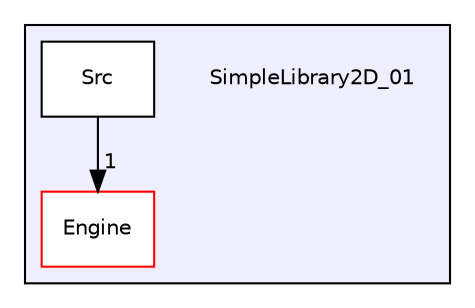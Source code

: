 digraph "C:/Project/GitRepos/DirectX/SimpleLibrary2D_01/SimpleLibrary2D_01/SimpleLibrary2D_01" {
  compound=true
  node [ fontsize="10", fontname="Helvetica"];
  edge [ labelfontsize="10", labelfontname="Helvetica"];
  subgraph clusterdir_01d751825de9ac13df742f0f31d92797 {
    graph [ bgcolor="#eeeeff", pencolor="black", label="" URL="dir_01d751825de9ac13df742f0f31d92797.html"];
    dir_01d751825de9ac13df742f0f31d92797 [shape=plaintext label="SimpleLibrary2D_01"];
  dir_d3ea5d29a1f22e9b069123525a11f5a9 [shape=box label="Engine" fillcolor="white" style="filled" color="red" URL="dir_d3ea5d29a1f22e9b069123525a11f5a9.html"];
  dir_b922dfd985b83af2806705a2b38bd7ee [shape=box label="Src" fillcolor="white" style="filled" URL="dir_b922dfd985b83af2806705a2b38bd7ee.html"];
  }
  dir_b922dfd985b83af2806705a2b38bd7ee->dir_d3ea5d29a1f22e9b069123525a11f5a9 [headlabel="1", labeldistance=1.5 headhref="dir_000014_000001.html"];
}
